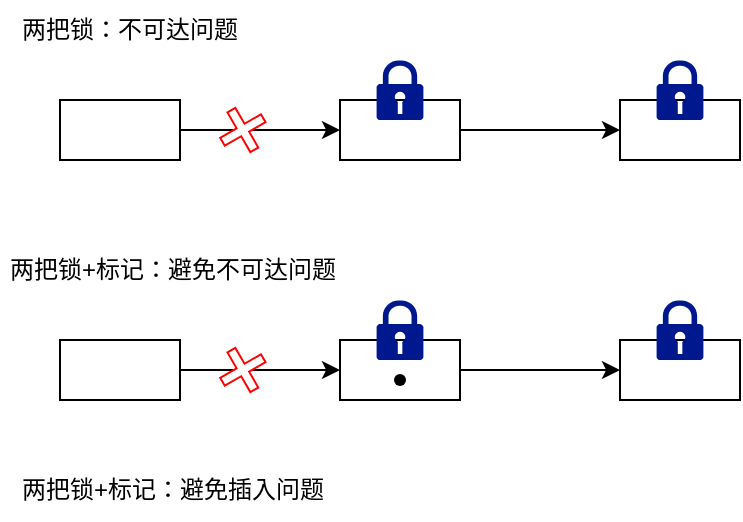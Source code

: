 <mxfile version="27.1.4">
  <diagram name="Page-1" id="ds3T27x99xg8qavNQ4TK">
    <mxGraphModel dx="1147" dy="643" grid="1" gridSize="10" guides="1" tooltips="1" connect="1" arrows="1" fold="1" page="1" pageScale="1" pageWidth="850" pageHeight="1100" math="0" shadow="0">
      <root>
        <mxCell id="0" />
        <mxCell id="1" parent="0" />
        <mxCell id="6m2Imb8p-eKEgnZs0dNI-4" value="" style="edgeStyle=orthogonalEdgeStyle;rounded=0;orthogonalLoop=1;jettySize=auto;html=1;" edge="1" parent="1" source="6m2Imb8p-eKEgnZs0dNI-2" target="6m2Imb8p-eKEgnZs0dNI-3">
          <mxGeometry relative="1" as="geometry" />
        </mxCell>
        <mxCell id="6m2Imb8p-eKEgnZs0dNI-2" value="" style="rounded=0;whiteSpace=wrap;html=1;" vertex="1" parent="1">
          <mxGeometry x="60" y="140" width="60" height="30" as="geometry" />
        </mxCell>
        <mxCell id="6m2Imb8p-eKEgnZs0dNI-6" value="" style="edgeStyle=orthogonalEdgeStyle;rounded=0;orthogonalLoop=1;jettySize=auto;html=1;" edge="1" parent="1" source="6m2Imb8p-eKEgnZs0dNI-3" target="6m2Imb8p-eKEgnZs0dNI-5">
          <mxGeometry relative="1" as="geometry" />
        </mxCell>
        <mxCell id="6m2Imb8p-eKEgnZs0dNI-3" value="" style="rounded=0;whiteSpace=wrap;html=1;" vertex="1" parent="1">
          <mxGeometry x="200" y="140" width="60" height="30" as="geometry" />
        </mxCell>
        <mxCell id="6m2Imb8p-eKEgnZs0dNI-5" value="" style="rounded=0;whiteSpace=wrap;html=1;" vertex="1" parent="1">
          <mxGeometry x="340" y="140" width="60" height="30" as="geometry" />
        </mxCell>
        <mxCell id="6m2Imb8p-eKEgnZs0dNI-16" value="" style="sketch=0;aspect=fixed;pointerEvents=1;shadow=0;dashed=0;html=1;strokeColor=none;labelPosition=center;verticalLabelPosition=bottom;verticalAlign=top;align=center;fillColor=#00188D;shape=mxgraph.mscae.enterprise.lock" vertex="1" parent="1">
          <mxGeometry x="218.3" y="120" width="23.4" height="30" as="geometry" />
        </mxCell>
        <mxCell id="6m2Imb8p-eKEgnZs0dNI-17" value="" style="sketch=0;aspect=fixed;pointerEvents=1;shadow=0;dashed=0;html=1;strokeColor=none;labelPosition=center;verticalLabelPosition=bottom;verticalAlign=top;align=center;fillColor=#00188D;shape=mxgraph.mscae.enterprise.lock" vertex="1" parent="1">
          <mxGeometry x="358.3" y="120" width="23.4" height="30" as="geometry" />
        </mxCell>
        <mxCell id="6m2Imb8p-eKEgnZs0dNI-18" value="" style="shape=cross;whiteSpace=wrap;html=1;rotation=60;strokeColor=#FF0000;" vertex="1" parent="1">
          <mxGeometry x="140" y="143.23" width="22.87" height="23.54" as="geometry" />
        </mxCell>
        <mxCell id="6m2Imb8p-eKEgnZs0dNI-22" value="两把锁：不可达问题" style="text;html=1;align=center;verticalAlign=middle;whiteSpace=wrap;rounded=0;" vertex="1" parent="1">
          <mxGeometry x="30" y="90" width="130" height="30" as="geometry" />
        </mxCell>
        <mxCell id="6m2Imb8p-eKEgnZs0dNI-23" value="两把锁+标记：避免不可达问题" style="text;html=1;align=center;verticalAlign=middle;whiteSpace=wrap;rounded=0;" vertex="1" parent="1">
          <mxGeometry x="32.87" y="210" width="167.13" height="30" as="geometry" />
        </mxCell>
        <mxCell id="6m2Imb8p-eKEgnZs0dNI-24" value="" style="edgeStyle=orthogonalEdgeStyle;rounded=0;orthogonalLoop=1;jettySize=auto;html=1;" edge="1" source="6m2Imb8p-eKEgnZs0dNI-25" target="6m2Imb8p-eKEgnZs0dNI-27" parent="1">
          <mxGeometry relative="1" as="geometry" />
        </mxCell>
        <mxCell id="6m2Imb8p-eKEgnZs0dNI-25" value="" style="rounded=0;whiteSpace=wrap;html=1;" vertex="1" parent="1">
          <mxGeometry x="60" y="260" width="60" height="30" as="geometry" />
        </mxCell>
        <mxCell id="6m2Imb8p-eKEgnZs0dNI-26" value="" style="edgeStyle=orthogonalEdgeStyle;rounded=0;orthogonalLoop=1;jettySize=auto;html=1;" edge="1" source="6m2Imb8p-eKEgnZs0dNI-27" target="6m2Imb8p-eKEgnZs0dNI-28" parent="1">
          <mxGeometry relative="1" as="geometry" />
        </mxCell>
        <mxCell id="6m2Imb8p-eKEgnZs0dNI-27" value="" style="rounded=0;whiteSpace=wrap;html=1;" vertex="1" parent="1">
          <mxGeometry x="200" y="260" width="60" height="30" as="geometry" />
        </mxCell>
        <mxCell id="6m2Imb8p-eKEgnZs0dNI-28" value="" style="rounded=0;whiteSpace=wrap;html=1;" vertex="1" parent="1">
          <mxGeometry x="340" y="260" width="60" height="30" as="geometry" />
        </mxCell>
        <mxCell id="6m2Imb8p-eKEgnZs0dNI-29" value="" style="sketch=0;aspect=fixed;pointerEvents=1;shadow=0;dashed=0;html=1;strokeColor=none;labelPosition=center;verticalLabelPosition=bottom;verticalAlign=top;align=center;fillColor=#00188D;shape=mxgraph.mscae.enterprise.lock" vertex="1" parent="1">
          <mxGeometry x="218.3" y="240" width="23.4" height="30" as="geometry" />
        </mxCell>
        <mxCell id="6m2Imb8p-eKEgnZs0dNI-31" value="" style="shape=cross;whiteSpace=wrap;html=1;rotation=60;strokeColor=#FF0000;" vertex="1" parent="1">
          <mxGeometry x="140" y="263.23" width="22.87" height="23.54" as="geometry" />
        </mxCell>
        <mxCell id="6m2Imb8p-eKEgnZs0dNI-32" value="" style="shape=waypoint;sketch=0;fillStyle=solid;size=6;pointerEvents=1;points=[];fillColor=none;resizable=0;rotatable=0;perimeter=centerPerimeter;snapToPoint=1;" vertex="1" parent="1">
          <mxGeometry x="220" y="270" width="20" height="20" as="geometry" />
        </mxCell>
        <mxCell id="6m2Imb8p-eKEgnZs0dNI-33" value="" style="sketch=0;aspect=fixed;pointerEvents=1;shadow=0;dashed=0;html=1;strokeColor=none;labelPosition=center;verticalLabelPosition=bottom;verticalAlign=top;align=center;fillColor=#00188D;shape=mxgraph.mscae.enterprise.lock" vertex="1" parent="1">
          <mxGeometry x="358.3" y="240" width="23.4" height="30" as="geometry" />
        </mxCell>
        <mxCell id="6m2Imb8p-eKEgnZs0dNI-35" value="两把锁+标记：避免插入问题" style="text;html=1;align=center;verticalAlign=middle;whiteSpace=wrap;rounded=0;" vertex="1" parent="1">
          <mxGeometry x="32.87" y="320" width="167.13" height="30" as="geometry" />
        </mxCell>
      </root>
    </mxGraphModel>
  </diagram>
</mxfile>
